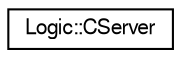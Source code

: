 digraph "Representación gráfica de la clase"
{
  edge [fontname="FreeSans",fontsize="10",labelfontname="FreeSans",labelfontsize="10"];
  node [fontname="FreeSans",fontsize="10",shape=record];
  rankdir="LR";
  Node1 [label="Logic::CServer",height=0.2,width=0.4,color="black", fillcolor="white", style="filled",URL="$class_logic_1_1_c_server.html",tooltip="Servidor de la lógica que se se encarga de la creación del mundo, su destrucción y actualización a lo..."];
}
